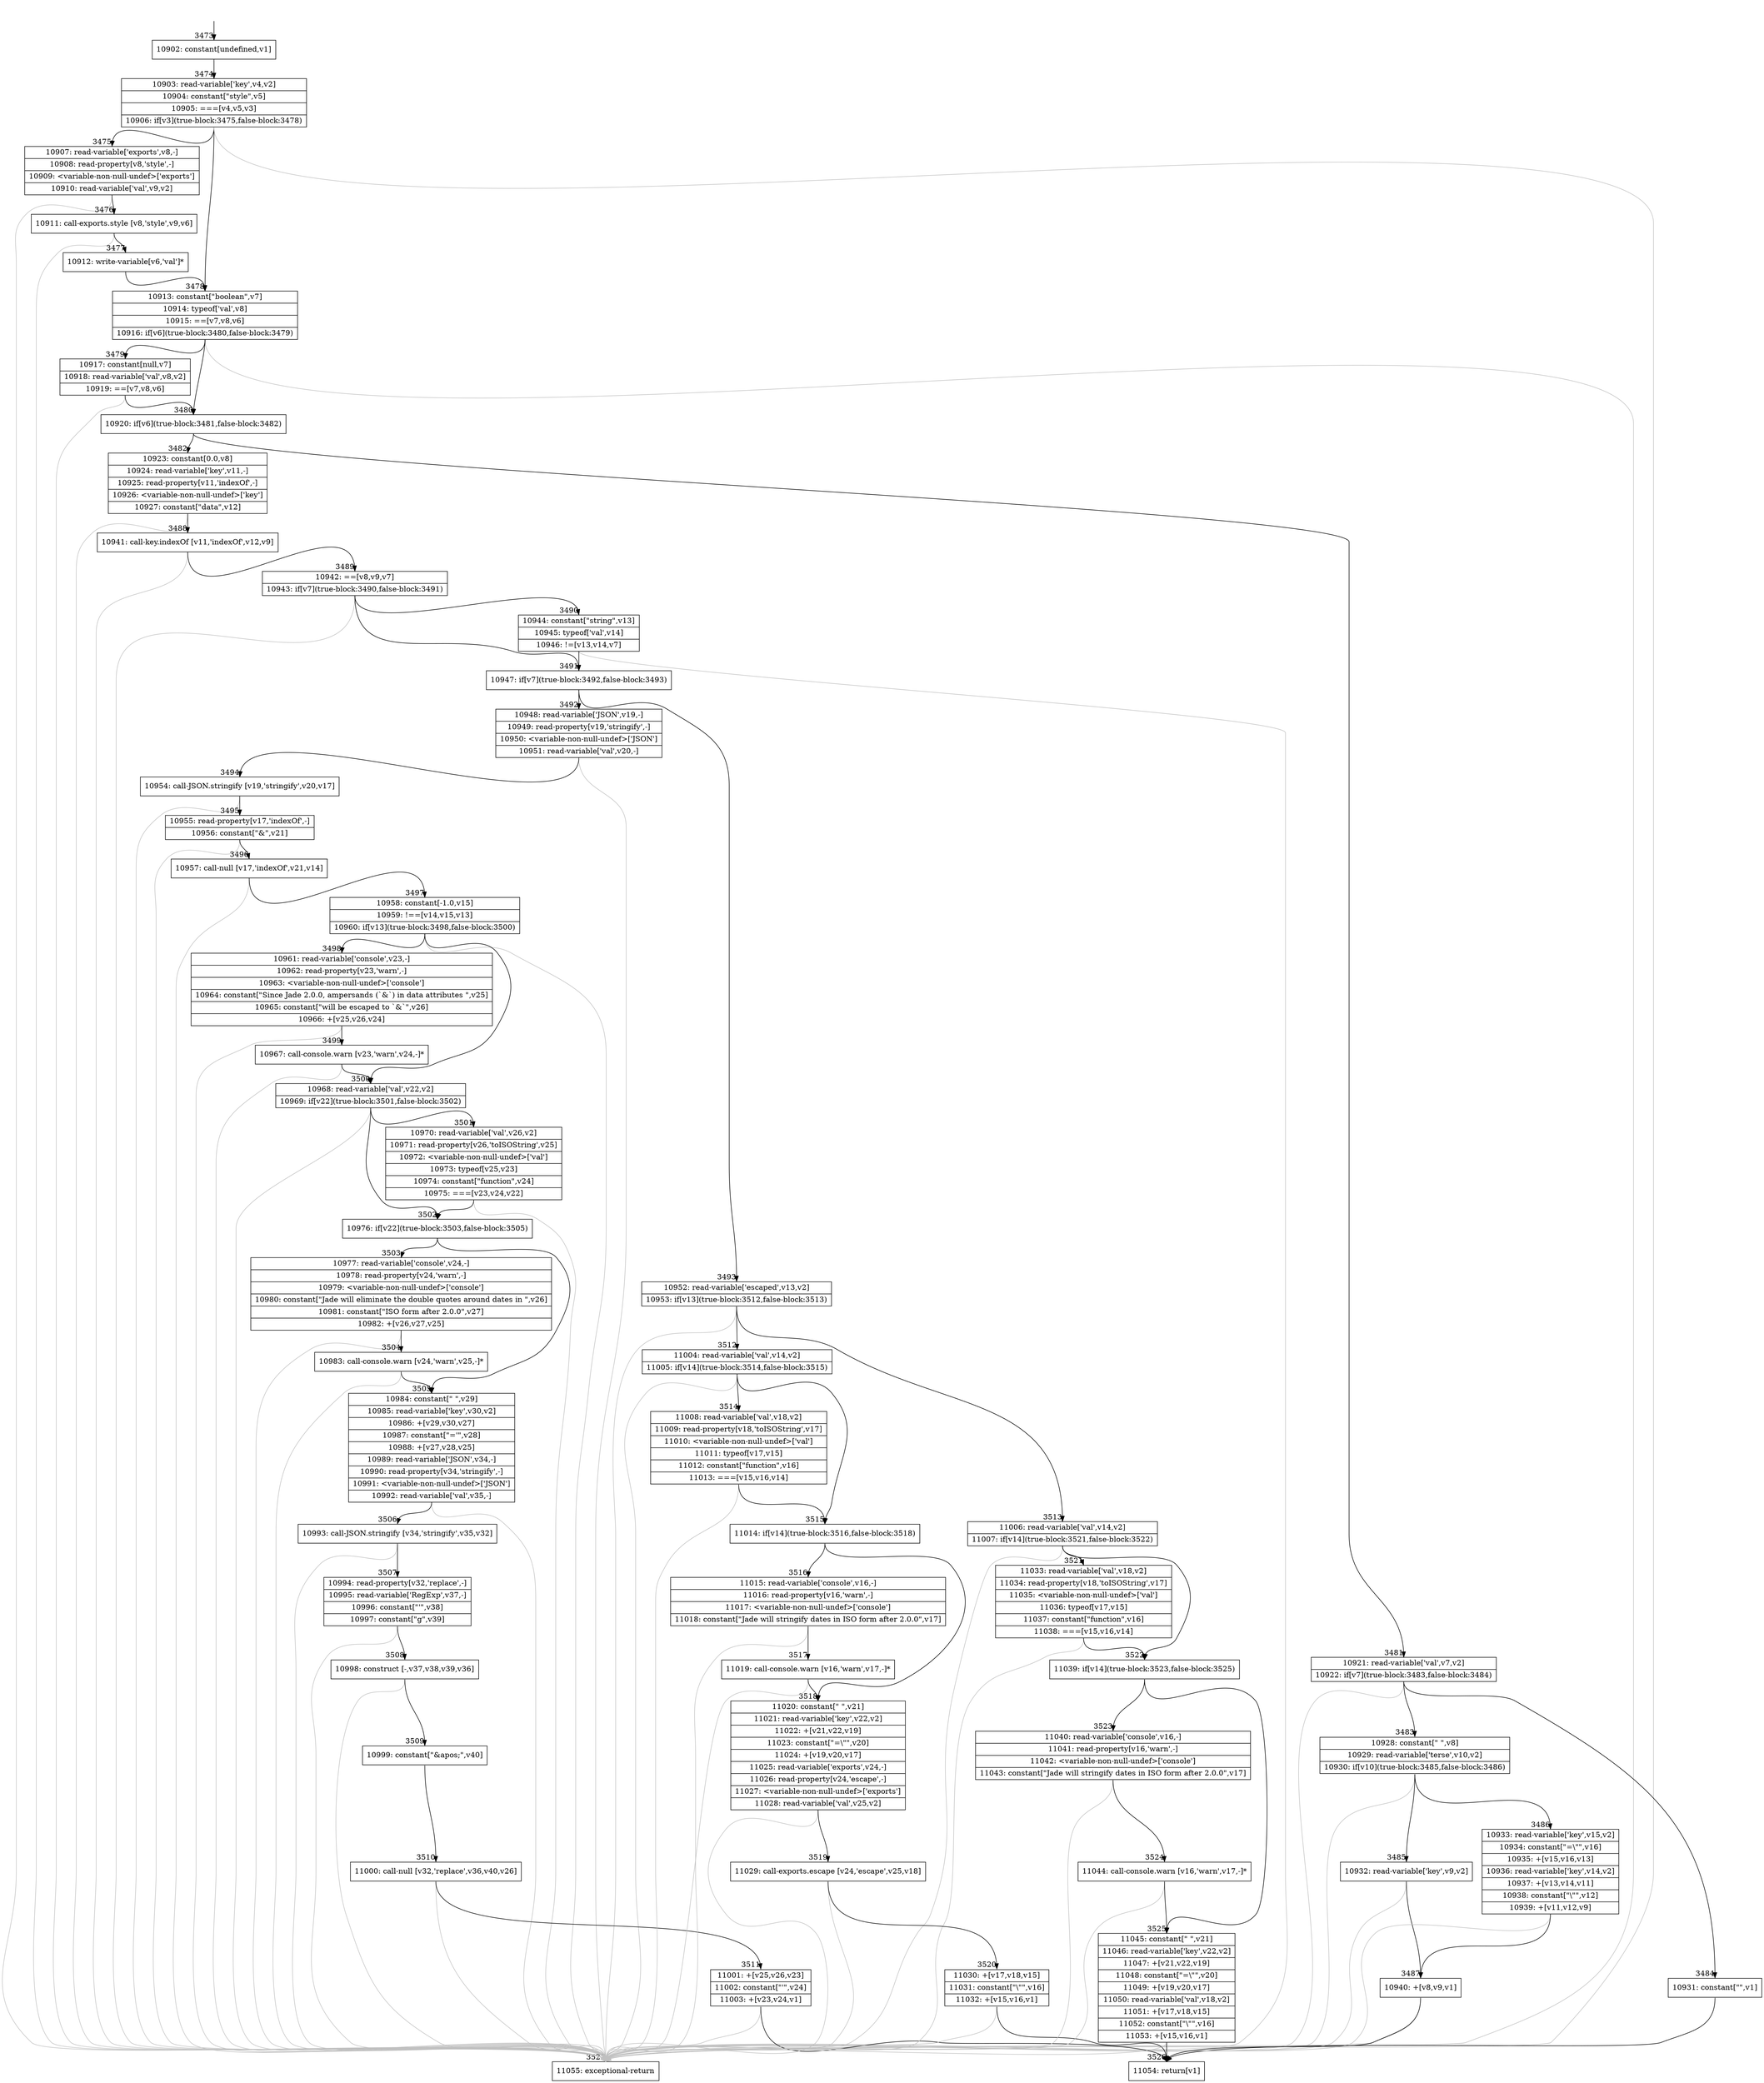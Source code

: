 digraph {
rankdir="TD"
BB_entry201[shape=none,label=""];
BB_entry201 -> BB3473 [tailport=s, headport=n, headlabel="    3473"]
BB3473 [shape=record label="{10902: constant[undefined,v1]}" ] 
BB3473 -> BB3474 [tailport=s, headport=n, headlabel="      3474"]
BB3474 [shape=record label="{10903: read-variable['key',v4,v2]|10904: constant[\"style\",v5]|10905: ===[v4,v5,v3]|10906: if[v3](true-block:3475,false-block:3478)}" ] 
BB3474 -> BB3475 [tailport=s, headport=n, headlabel="      3475"]
BB3474 -> BB3478 [tailport=s, headport=n, headlabel="      3478"]
BB3474 -> BB3527 [tailport=s, headport=n, color=gray, headlabel="      3527"]
BB3475 [shape=record label="{10907: read-variable['exports',v8,-]|10908: read-property[v8,'style',-]|10909: \<variable-non-null-undef\>['exports']|10910: read-variable['val',v9,v2]}" ] 
BB3475 -> BB3476 [tailport=s, headport=n, headlabel="      3476"]
BB3475 -> BB3527 [tailport=s, headport=n, color=gray]
BB3476 [shape=record label="{10911: call-exports.style [v8,'style',v9,v6]}" ] 
BB3476 -> BB3477 [tailport=s, headport=n, headlabel="      3477"]
BB3476 -> BB3527 [tailport=s, headport=n, color=gray]
BB3477 [shape=record label="{10912: write-variable[v6,'val']*}" ] 
BB3477 -> BB3478 [tailport=s, headport=n]
BB3478 [shape=record label="{10913: constant[\"boolean\",v7]|10914: typeof['val',v8]|10915: ==[v7,v8,v6]|10916: if[v6](true-block:3480,false-block:3479)}" ] 
BB3478 -> BB3480 [tailport=s, headport=n, headlabel="      3480"]
BB3478 -> BB3479 [tailport=s, headport=n, headlabel="      3479"]
BB3478 -> BB3527 [tailport=s, headport=n, color=gray]
BB3479 [shape=record label="{10917: constant[null,v7]|10918: read-variable['val',v8,v2]|10919: ==[v7,v8,v6]}" ] 
BB3479 -> BB3480 [tailport=s, headport=n]
BB3479 -> BB3527 [tailport=s, headport=n, color=gray]
BB3480 [shape=record label="{10920: if[v6](true-block:3481,false-block:3482)}" ] 
BB3480 -> BB3481 [tailport=s, headport=n, headlabel="      3481"]
BB3480 -> BB3482 [tailport=s, headport=n, headlabel="      3482"]
BB3481 [shape=record label="{10921: read-variable['val',v7,v2]|10922: if[v7](true-block:3483,false-block:3484)}" ] 
BB3481 -> BB3483 [tailport=s, headport=n, headlabel="      3483"]
BB3481 -> BB3484 [tailport=s, headport=n, headlabel="      3484"]
BB3481 -> BB3527 [tailport=s, headport=n, color=gray]
BB3482 [shape=record label="{10923: constant[0.0,v8]|10924: read-variable['key',v11,-]|10925: read-property[v11,'indexOf',-]|10926: \<variable-non-null-undef\>['key']|10927: constant[\"data\",v12]}" ] 
BB3482 -> BB3488 [tailport=s, headport=n, headlabel="      3488"]
BB3482 -> BB3527 [tailport=s, headport=n, color=gray]
BB3483 [shape=record label="{10928: constant[\" \",v8]|10929: read-variable['terse',v10,v2]|10930: if[v10](true-block:3485,false-block:3486)}" ] 
BB3483 -> BB3485 [tailport=s, headport=n, headlabel="      3485"]
BB3483 -> BB3486 [tailport=s, headport=n, headlabel="      3486"]
BB3483 -> BB3527 [tailport=s, headport=n, color=gray]
BB3484 [shape=record label="{10931: constant[\"\",v1]}" ] 
BB3484 -> BB3526 [tailport=s, headport=n, headlabel="      3526"]
BB3485 [shape=record label="{10932: read-variable['key',v9,v2]}" ] 
BB3485 -> BB3487 [tailport=s, headport=n, headlabel="      3487"]
BB3485 -> BB3527 [tailport=s, headport=n, color=gray]
BB3486 [shape=record label="{10933: read-variable['key',v15,v2]|10934: constant[\"=\\\"\",v16]|10935: +[v15,v16,v13]|10936: read-variable['key',v14,v2]|10937: +[v13,v14,v11]|10938: constant[\"\\\"\",v12]|10939: +[v11,v12,v9]}" ] 
BB3486 -> BB3487 [tailport=s, headport=n]
BB3486 -> BB3527 [tailport=s, headport=n, color=gray]
BB3487 [shape=record label="{10940: +[v8,v9,v1]}" ] 
BB3487 -> BB3526 [tailport=s, headport=n]
BB3487 -> BB3527 [tailport=s, headport=n, color=gray]
BB3488 [shape=record label="{10941: call-key.indexOf [v11,'indexOf',v12,v9]}" ] 
BB3488 -> BB3489 [tailport=s, headport=n, headlabel="      3489"]
BB3488 -> BB3527 [tailport=s, headport=n, color=gray]
BB3489 [shape=record label="{10942: ==[v8,v9,v7]|10943: if[v7](true-block:3490,false-block:3491)}" ] 
BB3489 -> BB3491 [tailport=s, headport=n, headlabel="      3491"]
BB3489 -> BB3490 [tailport=s, headport=n, headlabel="      3490"]
BB3489 -> BB3527 [tailport=s, headport=n, color=gray]
BB3490 [shape=record label="{10944: constant[\"string\",v13]|10945: typeof['val',v14]|10946: !=[v13,v14,v7]}" ] 
BB3490 -> BB3491 [tailport=s, headport=n]
BB3490 -> BB3527 [tailport=s, headport=n, color=gray]
BB3491 [shape=record label="{10947: if[v7](true-block:3492,false-block:3493)}" ] 
BB3491 -> BB3492 [tailport=s, headport=n, headlabel="      3492"]
BB3491 -> BB3493 [tailport=s, headport=n, headlabel="      3493"]
BB3492 [shape=record label="{10948: read-variable['JSON',v19,-]|10949: read-property[v19,'stringify',-]|10950: \<variable-non-null-undef\>['JSON']|10951: read-variable['val',v20,-]}" ] 
BB3492 -> BB3494 [tailport=s, headport=n, headlabel="      3494"]
BB3492 -> BB3527 [tailport=s, headport=n, color=gray]
BB3493 [shape=record label="{10952: read-variable['escaped',v13,v2]|10953: if[v13](true-block:3512,false-block:3513)}" ] 
BB3493 -> BB3512 [tailport=s, headport=n, headlabel="      3512"]
BB3493 -> BB3513 [tailport=s, headport=n, headlabel="      3513"]
BB3493 -> BB3527 [tailport=s, headport=n, color=gray]
BB3494 [shape=record label="{10954: call-JSON.stringify [v19,'stringify',v20,v17]}" ] 
BB3494 -> BB3495 [tailport=s, headport=n, headlabel="      3495"]
BB3494 -> BB3527 [tailport=s, headport=n, color=gray]
BB3495 [shape=record label="{10955: read-property[v17,'indexOf',-]|10956: constant[\"&\",v21]}" ] 
BB3495 -> BB3496 [tailport=s, headport=n, headlabel="      3496"]
BB3495 -> BB3527 [tailport=s, headport=n, color=gray]
BB3496 [shape=record label="{10957: call-null [v17,'indexOf',v21,v14]}" ] 
BB3496 -> BB3497 [tailport=s, headport=n, headlabel="      3497"]
BB3496 -> BB3527 [tailport=s, headport=n, color=gray]
BB3497 [shape=record label="{10958: constant[-1.0,v15]|10959: !==[v14,v15,v13]|10960: if[v13](true-block:3498,false-block:3500)}" ] 
BB3497 -> BB3498 [tailport=s, headport=n, headlabel="      3498"]
BB3497 -> BB3500 [tailport=s, headport=n, headlabel="      3500"]
BB3497 -> BB3527 [tailport=s, headport=n, color=gray]
BB3498 [shape=record label="{10961: read-variable['console',v23,-]|10962: read-property[v23,'warn',-]|10963: \<variable-non-null-undef\>['console']|10964: constant[\"Since Jade 2.0.0, ampersands (`&`) in data attributes \",v25]|10965: constant[\"will be escaped to `&amp;`\",v26]|10966: +[v25,v26,v24]}" ] 
BB3498 -> BB3499 [tailport=s, headport=n, headlabel="      3499"]
BB3498 -> BB3527 [tailport=s, headport=n, color=gray]
BB3499 [shape=record label="{10967: call-console.warn [v23,'warn',v24,-]*}" ] 
BB3499 -> BB3500 [tailport=s, headport=n]
BB3499 -> BB3527 [tailport=s, headport=n, color=gray]
BB3500 [shape=record label="{10968: read-variable['val',v22,v2]|10969: if[v22](true-block:3501,false-block:3502)}" ] 
BB3500 -> BB3502 [tailport=s, headport=n, headlabel="      3502"]
BB3500 -> BB3501 [tailport=s, headport=n, headlabel="      3501"]
BB3500 -> BB3527 [tailport=s, headport=n, color=gray]
BB3501 [shape=record label="{10970: read-variable['val',v26,v2]|10971: read-property[v26,'toISOString',v25]|10972: \<variable-non-null-undef\>['val']|10973: typeof[v25,v23]|10974: constant[\"function\",v24]|10975: ===[v23,v24,v22]}" ] 
BB3501 -> BB3502 [tailport=s, headport=n]
BB3501 -> BB3527 [tailport=s, headport=n, color=gray]
BB3502 [shape=record label="{10976: if[v22](true-block:3503,false-block:3505)}" ] 
BB3502 -> BB3503 [tailport=s, headport=n, headlabel="      3503"]
BB3502 -> BB3505 [tailport=s, headport=n, headlabel="      3505"]
BB3503 [shape=record label="{10977: read-variable['console',v24,-]|10978: read-property[v24,'warn',-]|10979: \<variable-non-null-undef\>['console']|10980: constant[\"Jade will eliminate the double quotes around dates in \",v26]|10981: constant[\"ISO form after 2.0.0\",v27]|10982: +[v26,v27,v25]}" ] 
BB3503 -> BB3504 [tailport=s, headport=n, headlabel="      3504"]
BB3503 -> BB3527 [tailport=s, headport=n, color=gray]
BB3504 [shape=record label="{10983: call-console.warn [v24,'warn',v25,-]*}" ] 
BB3504 -> BB3505 [tailport=s, headport=n]
BB3504 -> BB3527 [tailport=s, headport=n, color=gray]
BB3505 [shape=record label="{10984: constant[\" \",v29]|10985: read-variable['key',v30,v2]|10986: +[v29,v30,v27]|10987: constant[\"='\",v28]|10988: +[v27,v28,v25]|10989: read-variable['JSON',v34,-]|10990: read-property[v34,'stringify',-]|10991: \<variable-non-null-undef\>['JSON']|10992: read-variable['val',v35,-]}" ] 
BB3505 -> BB3506 [tailport=s, headport=n, headlabel="      3506"]
BB3505 -> BB3527 [tailport=s, headport=n, color=gray]
BB3506 [shape=record label="{10993: call-JSON.stringify [v34,'stringify',v35,v32]}" ] 
BB3506 -> BB3507 [tailport=s, headport=n, headlabel="      3507"]
BB3506 -> BB3527 [tailport=s, headport=n, color=gray]
BB3507 [shape=record label="{10994: read-property[v32,'replace',-]|10995: read-variable['RegExp',v37,-]|10996: constant[\"'\",v38]|10997: constant[\"g\",v39]}" ] 
BB3507 -> BB3508 [tailport=s, headport=n, headlabel="      3508"]
BB3507 -> BB3527 [tailport=s, headport=n, color=gray]
BB3508 [shape=record label="{10998: construct [-,v37,v38,v39,v36]}" ] 
BB3508 -> BB3509 [tailport=s, headport=n, headlabel="      3509"]
BB3508 -> BB3527 [tailport=s, headport=n, color=gray]
BB3509 [shape=record label="{10999: constant[\"&apos;\",v40]}" ] 
BB3509 -> BB3510 [tailport=s, headport=n, headlabel="      3510"]
BB3510 [shape=record label="{11000: call-null [v32,'replace',v36,v40,v26]}" ] 
BB3510 -> BB3511 [tailport=s, headport=n, headlabel="      3511"]
BB3510 -> BB3527 [tailport=s, headport=n, color=gray]
BB3511 [shape=record label="{11001: +[v25,v26,v23]|11002: constant[\"'\",v24]|11003: +[v23,v24,v1]}" ] 
BB3511 -> BB3526 [tailport=s, headport=n]
BB3511 -> BB3527 [tailport=s, headport=n, color=gray]
BB3512 [shape=record label="{11004: read-variable['val',v14,v2]|11005: if[v14](true-block:3514,false-block:3515)}" ] 
BB3512 -> BB3515 [tailport=s, headport=n, headlabel="      3515"]
BB3512 -> BB3514 [tailport=s, headport=n, headlabel="      3514"]
BB3512 -> BB3527 [tailport=s, headport=n, color=gray]
BB3513 [shape=record label="{11006: read-variable['val',v14,v2]|11007: if[v14](true-block:3521,false-block:3522)}" ] 
BB3513 -> BB3522 [tailport=s, headport=n, headlabel="      3522"]
BB3513 -> BB3521 [tailport=s, headport=n, headlabel="      3521"]
BB3513 -> BB3527 [tailport=s, headport=n, color=gray]
BB3514 [shape=record label="{11008: read-variable['val',v18,v2]|11009: read-property[v18,'toISOString',v17]|11010: \<variable-non-null-undef\>['val']|11011: typeof[v17,v15]|11012: constant[\"function\",v16]|11013: ===[v15,v16,v14]}" ] 
BB3514 -> BB3515 [tailport=s, headport=n]
BB3514 -> BB3527 [tailport=s, headport=n, color=gray]
BB3515 [shape=record label="{11014: if[v14](true-block:3516,false-block:3518)}" ] 
BB3515 -> BB3516 [tailport=s, headport=n, headlabel="      3516"]
BB3515 -> BB3518 [tailport=s, headport=n, headlabel="      3518"]
BB3516 [shape=record label="{11015: read-variable['console',v16,-]|11016: read-property[v16,'warn',-]|11017: \<variable-non-null-undef\>['console']|11018: constant[\"Jade will stringify dates in ISO form after 2.0.0\",v17]}" ] 
BB3516 -> BB3517 [tailport=s, headport=n, headlabel="      3517"]
BB3516 -> BB3527 [tailport=s, headport=n, color=gray]
BB3517 [shape=record label="{11019: call-console.warn [v16,'warn',v17,-]*}" ] 
BB3517 -> BB3518 [tailport=s, headport=n]
BB3517 -> BB3527 [tailport=s, headport=n, color=gray]
BB3518 [shape=record label="{11020: constant[\" \",v21]|11021: read-variable['key',v22,v2]|11022: +[v21,v22,v19]|11023: constant[\"=\\\"\",v20]|11024: +[v19,v20,v17]|11025: read-variable['exports',v24,-]|11026: read-property[v24,'escape',-]|11027: \<variable-non-null-undef\>['exports']|11028: read-variable['val',v25,v2]}" ] 
BB3518 -> BB3519 [tailport=s, headport=n, headlabel="      3519"]
BB3518 -> BB3527 [tailport=s, headport=n, color=gray]
BB3519 [shape=record label="{11029: call-exports.escape [v24,'escape',v25,v18]}" ] 
BB3519 -> BB3520 [tailport=s, headport=n, headlabel="      3520"]
BB3519 -> BB3527 [tailport=s, headport=n, color=gray]
BB3520 [shape=record label="{11030: +[v17,v18,v15]|11031: constant[\"\\\"\",v16]|11032: +[v15,v16,v1]}" ] 
BB3520 -> BB3526 [tailport=s, headport=n]
BB3520 -> BB3527 [tailport=s, headport=n, color=gray]
BB3521 [shape=record label="{11033: read-variable['val',v18,v2]|11034: read-property[v18,'toISOString',v17]|11035: \<variable-non-null-undef\>['val']|11036: typeof[v17,v15]|11037: constant[\"function\",v16]|11038: ===[v15,v16,v14]}" ] 
BB3521 -> BB3522 [tailport=s, headport=n]
BB3521 -> BB3527 [tailport=s, headport=n, color=gray]
BB3522 [shape=record label="{11039: if[v14](true-block:3523,false-block:3525)}" ] 
BB3522 -> BB3523 [tailport=s, headport=n, headlabel="      3523"]
BB3522 -> BB3525 [tailport=s, headport=n, headlabel="      3525"]
BB3523 [shape=record label="{11040: read-variable['console',v16,-]|11041: read-property[v16,'warn',-]|11042: \<variable-non-null-undef\>['console']|11043: constant[\"Jade will stringify dates in ISO form after 2.0.0\",v17]}" ] 
BB3523 -> BB3524 [tailport=s, headport=n, headlabel="      3524"]
BB3523 -> BB3527 [tailport=s, headport=n, color=gray]
BB3524 [shape=record label="{11044: call-console.warn [v16,'warn',v17,-]*}" ] 
BB3524 -> BB3525 [tailport=s, headport=n]
BB3524 -> BB3527 [tailport=s, headport=n, color=gray]
BB3525 [shape=record label="{11045: constant[\" \",v21]|11046: read-variable['key',v22,v2]|11047: +[v21,v22,v19]|11048: constant[\"=\\\"\",v20]|11049: +[v19,v20,v17]|11050: read-variable['val',v18,v2]|11051: +[v17,v18,v15]|11052: constant[\"\\\"\",v16]|11053: +[v15,v16,v1]}" ] 
BB3525 -> BB3526 [tailport=s, headport=n]
BB3525 -> BB3527 [tailport=s, headport=n, color=gray]
BB3526 [shape=record label="{11054: return[v1]}" ] 
BB3527 [shape=record label="{11055: exceptional-return}" ] 
//#$~ 3709
}
